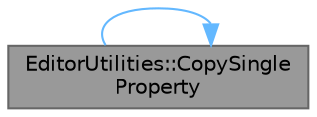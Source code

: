 digraph "EditorUtilities::CopySingleProperty"
{
 // INTERACTIVE_SVG=YES
 // LATEX_PDF_SIZE
  bgcolor="transparent";
  edge [fontname=Helvetica,fontsize=10,labelfontname=Helvetica,labelfontsize=10];
  node [fontname=Helvetica,fontsize=10,shape=box,height=0.2,width=0.4];
  rankdir="LR";
  Node1 [id="Node000001",label="EditorUtilities::CopySingle\lProperty",height=0.2,width=0.4,color="gray40", fillcolor="grey60", style="filled", fontcolor="black",tooltip="Helper function for CopyActorProperties()."];
  Node1 -> Node1 [id="edge1_Node000001_Node000001",color="steelblue1",style="solid",tooltip=" "];
}
